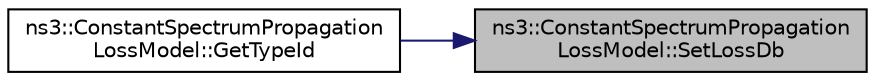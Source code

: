 digraph "ns3::ConstantSpectrumPropagationLossModel::SetLossDb"
{
 // LATEX_PDF_SIZE
  edge [fontname="Helvetica",fontsize="10",labelfontname="Helvetica",labelfontsize="10"];
  node [fontname="Helvetica",fontsize="10",shape=record];
  rankdir="RL";
  Node1 [label="ns3::ConstantSpectrumPropagation\lLossModel::SetLossDb",height=0.2,width=0.4,color="black", fillcolor="grey75", style="filled", fontcolor="black",tooltip="Set the propagation loss."];
  Node1 -> Node2 [dir="back",color="midnightblue",fontsize="10",style="solid",fontname="Helvetica"];
  Node2 [label="ns3::ConstantSpectrumPropagation\lLossModel::GetTypeId",height=0.2,width=0.4,color="black", fillcolor="white", style="filled",URL="$classns3_1_1_constant_spectrum_propagation_loss_model.html#a09038841fadc65caad972014ed7274ba",tooltip="Get the type ID."];
}
